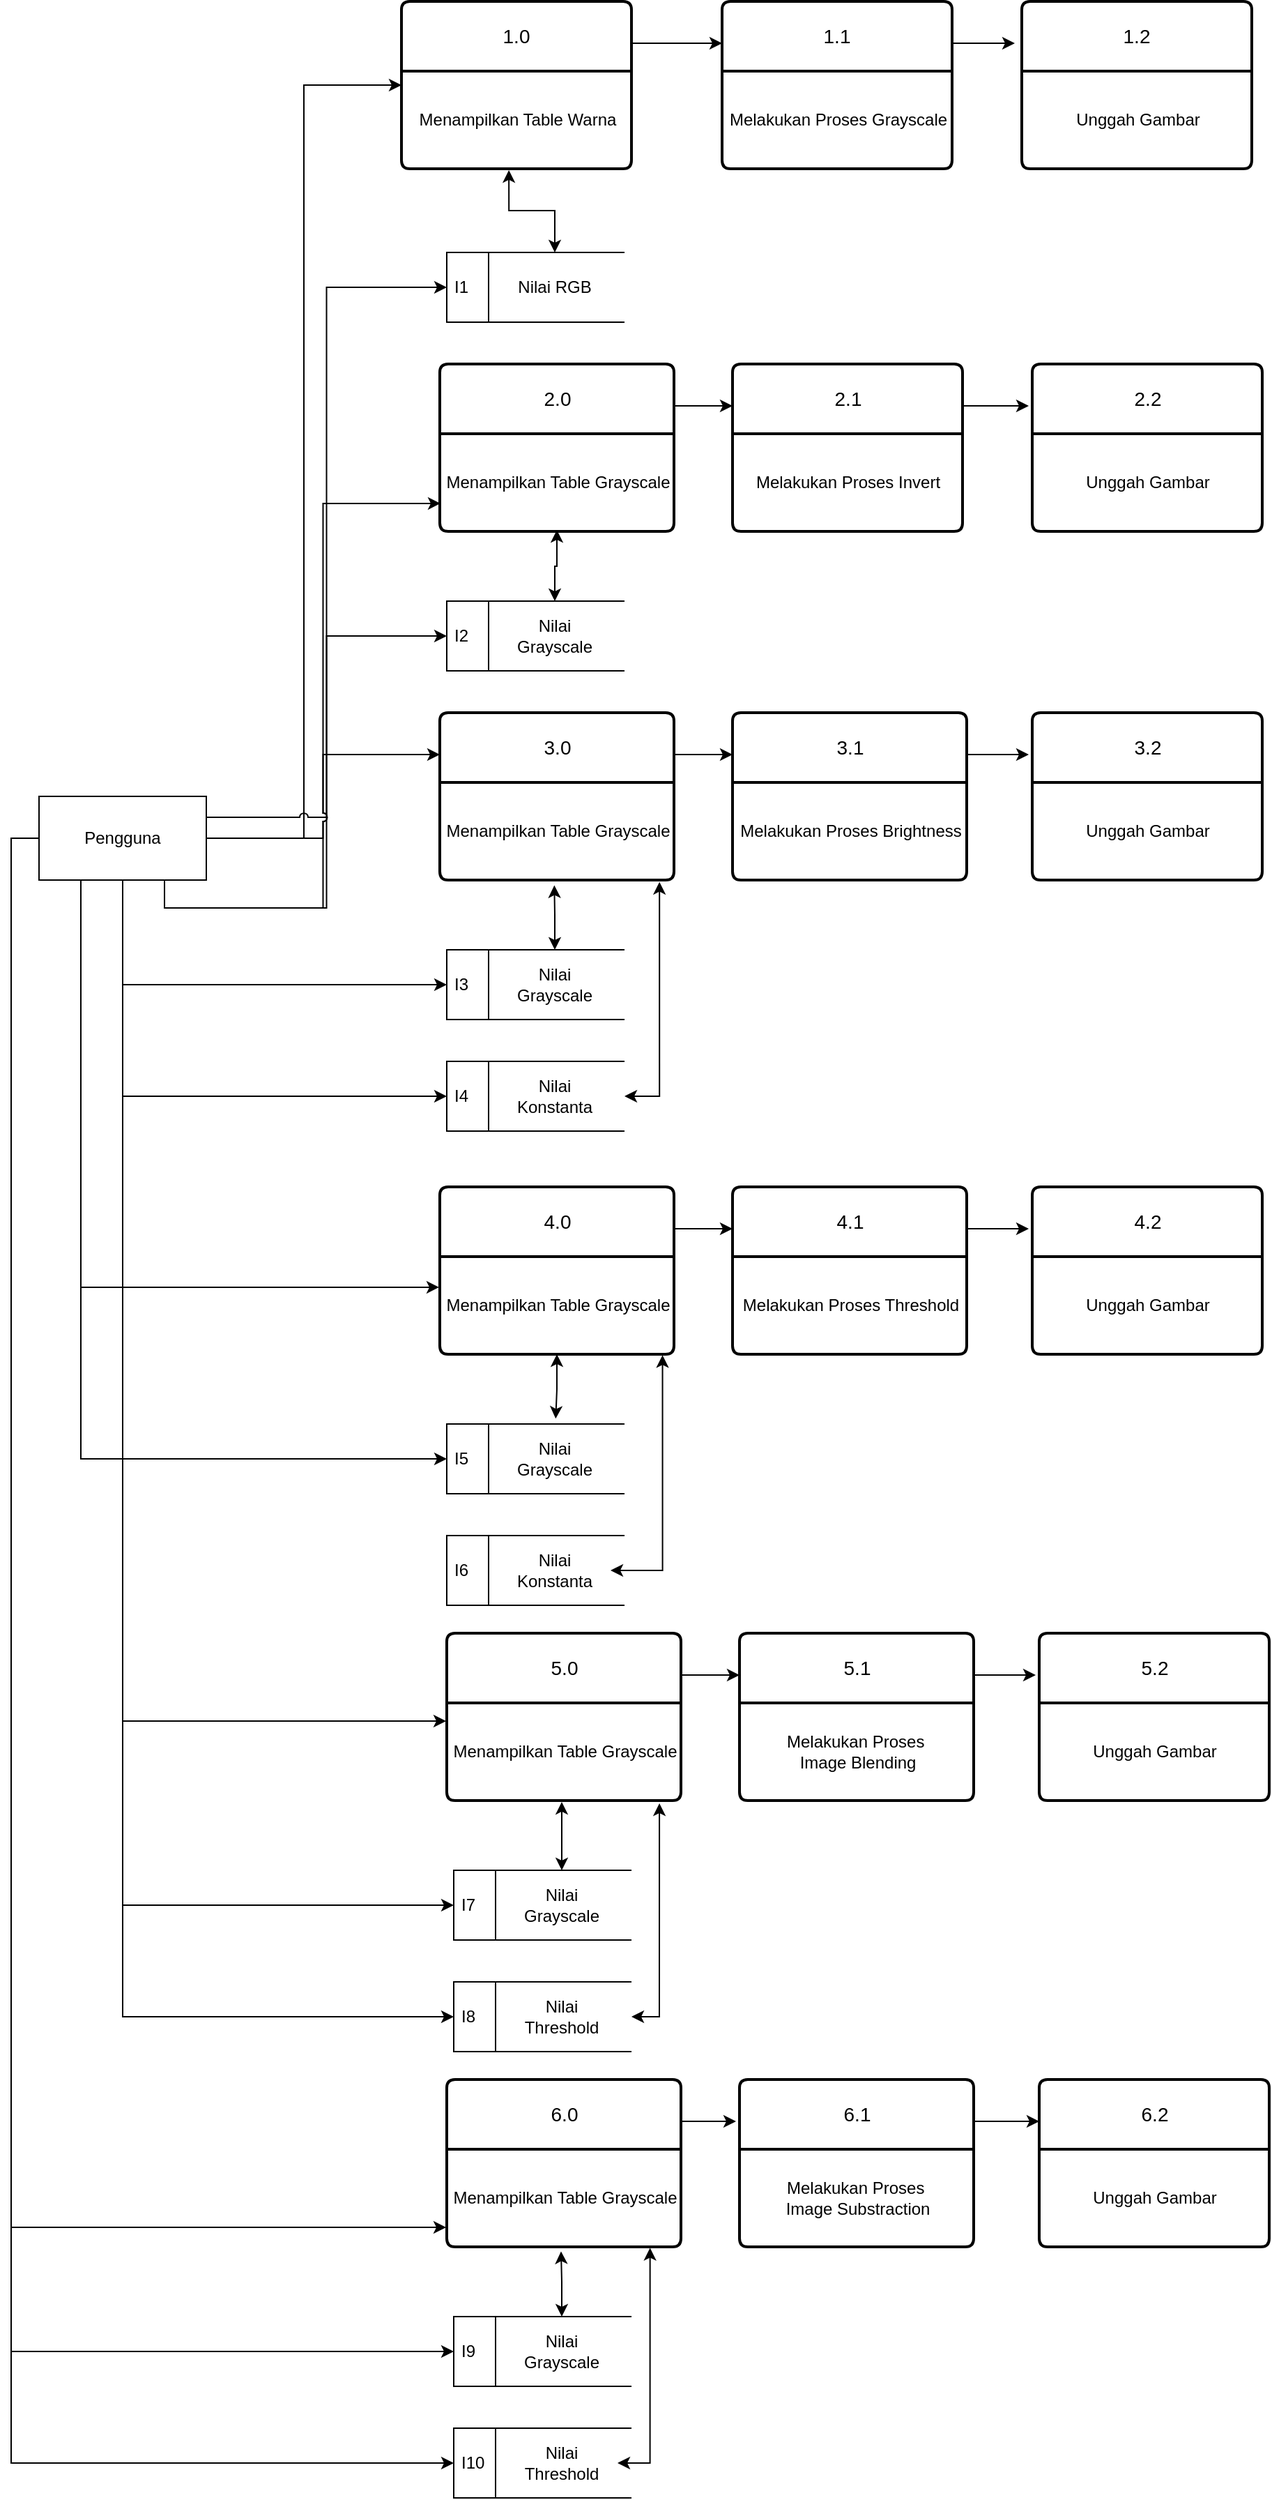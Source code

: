 <mxfile version="24.6.4" type="device">
  <diagram name="Page-1" id="4rUBV0RC9NsNbcWP0Cig">
    <mxGraphModel dx="3240" dy="1303" grid="1" gridSize="10" guides="1" tooltips="1" connect="1" arrows="1" fold="1" page="1" pageScale="1" pageWidth="850" pageHeight="1100" math="0" shadow="0">
      <root>
        <mxCell id="0" />
        <mxCell id="1" parent="0" />
        <mxCell id="bwvaxVh_Ehk-p6oxeLNN-11" style="edgeStyle=orthogonalEdgeStyle;rounded=0;orthogonalLoop=1;jettySize=auto;html=1;exitX=1;exitY=0.5;exitDx=0;exitDy=0;entryX=0;entryY=0.5;entryDx=0;entryDy=0;jumpStyle=arc;" edge="1" parent="1" source="bwvaxVh_Ehk-p6oxeLNN-1" target="bwvaxVh_Ehk-p6oxeLNN-7">
          <mxGeometry relative="1" as="geometry" />
        </mxCell>
        <mxCell id="bwvaxVh_Ehk-p6oxeLNN-17" style="edgeStyle=orthogonalEdgeStyle;rounded=0;orthogonalLoop=1;jettySize=auto;html=1;exitX=1;exitY=0.25;exitDx=0;exitDy=0;entryX=0;entryY=0.5;entryDx=0;entryDy=0;jumpStyle=arc;" edge="1" parent="1" source="bwvaxVh_Ehk-p6oxeLNN-1" target="bwvaxVh_Ehk-p6oxeLNN-2">
          <mxGeometry relative="1" as="geometry" />
        </mxCell>
        <mxCell id="bwvaxVh_Ehk-p6oxeLNN-35" style="edgeStyle=orthogonalEdgeStyle;rounded=0;orthogonalLoop=1;jettySize=auto;html=1;exitX=0.75;exitY=1;exitDx=0;exitDy=0;entryX=0;entryY=0.5;entryDx=0;entryDy=0;" edge="1" parent="1" source="bwvaxVh_Ehk-p6oxeLNN-1" target="bwvaxVh_Ehk-p6oxeLNN-29">
          <mxGeometry relative="1" as="geometry" />
        </mxCell>
        <mxCell id="bwvaxVh_Ehk-p6oxeLNN-50" style="edgeStyle=orthogonalEdgeStyle;rounded=0;orthogonalLoop=1;jettySize=auto;html=1;exitX=0.5;exitY=1;exitDx=0;exitDy=0;entryX=0;entryY=0.5;entryDx=0;entryDy=0;jumpStyle=arc;" edge="1" parent="1" source="bwvaxVh_Ehk-p6oxeLNN-1" target="bwvaxVh_Ehk-p6oxeLNN-46">
          <mxGeometry relative="1" as="geometry" />
        </mxCell>
        <mxCell id="bwvaxVh_Ehk-p6oxeLNN-52" style="edgeStyle=orthogonalEdgeStyle;rounded=0;orthogonalLoop=1;jettySize=auto;html=1;exitX=0.5;exitY=1;exitDx=0;exitDy=0;entryX=0;entryY=0.5;entryDx=0;entryDy=0;jumpStyle=arc;" edge="1" parent="1" source="bwvaxVh_Ehk-p6oxeLNN-1" target="bwvaxVh_Ehk-p6oxeLNN-51">
          <mxGeometry relative="1" as="geometry" />
        </mxCell>
        <mxCell id="bwvaxVh_Ehk-p6oxeLNN-54" style="edgeStyle=orthogonalEdgeStyle;rounded=0;orthogonalLoop=1;jettySize=auto;html=1;exitX=0.75;exitY=1;exitDx=0;exitDy=0;entryX=0;entryY=0.25;entryDx=0;entryDy=0;jumpStyle=arc;" edge="1" parent="1" source="bwvaxVh_Ehk-p6oxeLNN-1" target="bwvaxVh_Ehk-p6oxeLNN-39">
          <mxGeometry relative="1" as="geometry" />
        </mxCell>
        <mxCell id="bwvaxVh_Ehk-p6oxeLNN-68" style="edgeStyle=orthogonalEdgeStyle;rounded=0;orthogonalLoop=1;jettySize=auto;html=1;exitX=0.25;exitY=1;exitDx=0;exitDy=0;entryX=0;entryY=0.5;entryDx=0;entryDy=0;" edge="1" parent="1" source="bwvaxVh_Ehk-p6oxeLNN-1" target="bwvaxVh_Ehk-p6oxeLNN-63">
          <mxGeometry relative="1" as="geometry" />
        </mxCell>
        <mxCell id="bwvaxVh_Ehk-p6oxeLNN-89" style="edgeStyle=orthogonalEdgeStyle;rounded=0;orthogonalLoop=1;jettySize=auto;html=1;exitX=0.5;exitY=1;exitDx=0;exitDy=0;entryX=0;entryY=0.5;entryDx=0;entryDy=0;" edge="1" parent="1" source="bwvaxVh_Ehk-p6oxeLNN-1" target="bwvaxVh_Ehk-p6oxeLNN-82">
          <mxGeometry relative="1" as="geometry" />
        </mxCell>
        <mxCell id="bwvaxVh_Ehk-p6oxeLNN-90" style="edgeStyle=orthogonalEdgeStyle;rounded=0;orthogonalLoop=1;jettySize=auto;html=1;exitX=0.5;exitY=1;exitDx=0;exitDy=0;entryX=0;entryY=0.5;entryDx=0;entryDy=0;" edge="1" parent="1" source="bwvaxVh_Ehk-p6oxeLNN-1" target="bwvaxVh_Ehk-p6oxeLNN-84">
          <mxGeometry relative="1" as="geometry" />
        </mxCell>
        <mxCell id="bwvaxVh_Ehk-p6oxeLNN-114" style="edgeStyle=orthogonalEdgeStyle;rounded=0;orthogonalLoop=1;jettySize=auto;html=1;exitX=0;exitY=0.5;exitDx=0;exitDy=0;entryX=0;entryY=0.5;entryDx=0;entryDy=0;" edge="1" parent="1" source="bwvaxVh_Ehk-p6oxeLNN-1" target="bwvaxVh_Ehk-p6oxeLNN-106">
          <mxGeometry relative="1" as="geometry" />
        </mxCell>
        <mxCell id="bwvaxVh_Ehk-p6oxeLNN-115" style="edgeStyle=orthogonalEdgeStyle;rounded=0;orthogonalLoop=1;jettySize=auto;html=1;exitX=0;exitY=0.5;exitDx=0;exitDy=0;entryX=0;entryY=0.5;entryDx=0;entryDy=0;" edge="1" parent="1" source="bwvaxVh_Ehk-p6oxeLNN-1" target="bwvaxVh_Ehk-p6oxeLNN-108">
          <mxGeometry relative="1" as="geometry" />
        </mxCell>
        <mxCell id="bwvaxVh_Ehk-p6oxeLNN-1" value="Pengguna" style="rounded=0;whiteSpace=wrap;html=1;" vertex="1" parent="1">
          <mxGeometry x="-20" y="650" width="120" height="60" as="geometry" />
        </mxCell>
        <mxCell id="bwvaxVh_Ehk-p6oxeLNN-2" value="I1" style="html=1;dashed=0;whiteSpace=wrap;shape=mxgraph.dfd.dataStoreID;align=left;spacingLeft=3;points=[[0,0],[0.5,0],[1,0],[0,0.5],[1,0.5],[0,1],[0.5,1],[1,1]];" vertex="1" parent="1">
          <mxGeometry x="272.5" y="260" width="127.5" height="50" as="geometry" />
        </mxCell>
        <mxCell id="bwvaxVh_Ehk-p6oxeLNN-19" style="edgeStyle=orthogonalEdgeStyle;rounded=0;orthogonalLoop=1;jettySize=auto;html=1;exitX=1;exitY=0.25;exitDx=0;exitDy=0;entryX=0;entryY=0.25;entryDx=0;entryDy=0;" edge="1" parent="1" source="bwvaxVh_Ehk-p6oxeLNN-7" target="bwvaxVh_Ehk-p6oxeLNN-12">
          <mxGeometry relative="1" as="geometry" />
        </mxCell>
        <mxCell id="bwvaxVh_Ehk-p6oxeLNN-7" value="1.0" style="swimlane;childLayout=stackLayout;horizontal=1;startSize=50;horizontalStack=0;rounded=1;fontSize=14;fontStyle=0;strokeWidth=2;resizeParent=0;resizeLast=1;shadow=0;dashed=0;align=center;arcSize=4;whiteSpace=wrap;html=1;" vertex="1" parent="1">
          <mxGeometry x="240" y="80" width="165" height="120" as="geometry" />
        </mxCell>
        <mxCell id="bwvaxVh_Ehk-p6oxeLNN-9" value="Menampilkan Table Warna" style="text;html=1;align=center;verticalAlign=middle;resizable=0;points=[];autosize=1;strokeColor=none;fillColor=none;" vertex="1" parent="bwvaxVh_Ehk-p6oxeLNN-7">
          <mxGeometry y="50" width="165" height="70" as="geometry" />
        </mxCell>
        <mxCell id="bwvaxVh_Ehk-p6oxeLNN-20" style="edgeStyle=orthogonalEdgeStyle;rounded=0;orthogonalLoop=1;jettySize=auto;html=1;exitX=1;exitY=0.25;exitDx=0;exitDy=0;" edge="1" parent="1" source="bwvaxVh_Ehk-p6oxeLNN-12">
          <mxGeometry relative="1" as="geometry">
            <mxPoint x="680" y="110" as="targetPoint" />
          </mxGeometry>
        </mxCell>
        <mxCell id="bwvaxVh_Ehk-p6oxeLNN-12" value="1.1" style="swimlane;childLayout=stackLayout;horizontal=1;startSize=50;horizontalStack=0;rounded=1;fontSize=14;fontStyle=0;strokeWidth=2;resizeParent=0;resizeLast=1;shadow=0;dashed=0;align=center;arcSize=4;whiteSpace=wrap;html=1;" vertex="1" parent="1">
          <mxGeometry x="470" y="80" width="165" height="120" as="geometry" />
        </mxCell>
        <mxCell id="bwvaxVh_Ehk-p6oxeLNN-13" value="Melakukan Proses Grayscale" style="text;html=1;align=center;verticalAlign=middle;resizable=0;points=[];autosize=1;strokeColor=none;fillColor=none;" vertex="1" parent="bwvaxVh_Ehk-p6oxeLNN-12">
          <mxGeometry y="50" width="165" height="70" as="geometry" />
        </mxCell>
        <mxCell id="bwvaxVh_Ehk-p6oxeLNN-15" value="1.2" style="swimlane;childLayout=stackLayout;horizontal=1;startSize=50;horizontalStack=0;rounded=1;fontSize=14;fontStyle=0;strokeWidth=2;resizeParent=0;resizeLast=1;shadow=0;dashed=0;align=center;arcSize=4;whiteSpace=wrap;html=1;" vertex="1" parent="1">
          <mxGeometry x="685" y="80" width="165" height="120" as="geometry" />
        </mxCell>
        <mxCell id="bwvaxVh_Ehk-p6oxeLNN-16" value="Unggah Gambar" style="text;html=1;align=center;verticalAlign=middle;resizable=0;points=[];autosize=1;strokeColor=none;fillColor=none;" vertex="1" parent="bwvaxVh_Ehk-p6oxeLNN-15">
          <mxGeometry y="50" width="165" height="70" as="geometry" />
        </mxCell>
        <mxCell id="bwvaxVh_Ehk-p6oxeLNN-18" value="Nilai RGB" style="text;html=1;align=center;verticalAlign=middle;whiteSpace=wrap;rounded=0;" vertex="1" parent="1">
          <mxGeometry x="310" y="260" width="80" height="50" as="geometry" />
        </mxCell>
        <mxCell id="bwvaxVh_Ehk-p6oxeLNN-32" style="edgeStyle=orthogonalEdgeStyle;rounded=0;orthogonalLoop=1;jettySize=auto;html=1;exitX=1;exitY=0.25;exitDx=0;exitDy=0;entryX=0;entryY=0.25;entryDx=0;entryDy=0;" edge="1" parent="1" source="bwvaxVh_Ehk-p6oxeLNN-21" target="bwvaxVh_Ehk-p6oxeLNN-23">
          <mxGeometry relative="1" as="geometry">
            <mxPoint x="470" y="370" as="targetPoint" />
          </mxGeometry>
        </mxCell>
        <mxCell id="bwvaxVh_Ehk-p6oxeLNN-21" value="2.0" style="swimlane;childLayout=stackLayout;horizontal=1;startSize=50;horizontalStack=0;rounded=1;fontSize=14;fontStyle=0;strokeWidth=2;resizeParent=0;resizeLast=1;shadow=0;dashed=0;align=center;arcSize=4;whiteSpace=wrap;html=1;" vertex="1" parent="1">
          <mxGeometry x="267.5" y="340" width="168" height="120" as="geometry" />
        </mxCell>
        <mxCell id="bwvaxVh_Ehk-p6oxeLNN-22" value="Menampilkan Table Grayscale" style="text;html=1;align=center;verticalAlign=middle;resizable=0;points=[];autosize=1;strokeColor=none;fillColor=none;" vertex="1" parent="bwvaxVh_Ehk-p6oxeLNN-21">
          <mxGeometry y="50" width="168" height="70" as="geometry" />
        </mxCell>
        <mxCell id="bwvaxVh_Ehk-p6oxeLNN-33" style="edgeStyle=orthogonalEdgeStyle;rounded=0;orthogonalLoop=1;jettySize=auto;html=1;exitX=1;exitY=0.25;exitDx=0;exitDy=0;" edge="1" parent="1" source="bwvaxVh_Ehk-p6oxeLNN-23">
          <mxGeometry relative="1" as="geometry">
            <mxPoint x="690" y="370" as="targetPoint" />
          </mxGeometry>
        </mxCell>
        <mxCell id="bwvaxVh_Ehk-p6oxeLNN-23" value="2.1" style="swimlane;childLayout=stackLayout;horizontal=1;startSize=50;horizontalStack=0;rounded=1;fontSize=14;fontStyle=0;strokeWidth=2;resizeParent=0;resizeLast=1;shadow=0;dashed=0;align=center;arcSize=4;whiteSpace=wrap;html=1;" vertex="1" parent="1">
          <mxGeometry x="477.5" y="340" width="165" height="120" as="geometry" />
        </mxCell>
        <mxCell id="bwvaxVh_Ehk-p6oxeLNN-24" value="Melakukan Proses Invert" style="text;html=1;align=center;verticalAlign=middle;resizable=0;points=[];autosize=1;strokeColor=none;fillColor=none;" vertex="1" parent="bwvaxVh_Ehk-p6oxeLNN-23">
          <mxGeometry y="50" width="165" height="70" as="geometry" />
        </mxCell>
        <mxCell id="bwvaxVh_Ehk-p6oxeLNN-25" value="2.2" style="swimlane;childLayout=stackLayout;horizontal=1;startSize=50;horizontalStack=0;rounded=1;fontSize=14;fontStyle=0;strokeWidth=2;resizeParent=0;resizeLast=1;shadow=0;dashed=0;align=center;arcSize=4;whiteSpace=wrap;html=1;" vertex="1" parent="1">
          <mxGeometry x="692.5" y="340" width="165" height="120" as="geometry" />
        </mxCell>
        <mxCell id="bwvaxVh_Ehk-p6oxeLNN-26" value="Unggah Gambar" style="text;html=1;align=center;verticalAlign=middle;resizable=0;points=[];autosize=1;strokeColor=none;fillColor=none;" vertex="1" parent="bwvaxVh_Ehk-p6oxeLNN-25">
          <mxGeometry y="50" width="165" height="70" as="geometry" />
        </mxCell>
        <mxCell id="bwvaxVh_Ehk-p6oxeLNN-29" value="I2" style="html=1;dashed=0;whiteSpace=wrap;shape=mxgraph.dfd.dataStoreID;align=left;spacingLeft=3;points=[[0,0],[0.5,0],[1,0],[0,0.5],[1,0.5],[0,1],[0.5,1],[1,1]];" vertex="1" parent="1">
          <mxGeometry x="272.5" y="510" width="127.5" height="50" as="geometry" />
        </mxCell>
        <mxCell id="bwvaxVh_Ehk-p6oxeLNN-30" value="Nilai Grayscale" style="text;html=1;align=center;verticalAlign=middle;whiteSpace=wrap;rounded=0;" vertex="1" parent="1">
          <mxGeometry x="310" y="510" width="80" height="50" as="geometry" />
        </mxCell>
        <mxCell id="bwvaxVh_Ehk-p6oxeLNN-31" style="edgeStyle=orthogonalEdgeStyle;rounded=0;orthogonalLoop=1;jettySize=auto;html=1;exitX=1;exitY=0.5;exitDx=0;exitDy=0;entryX=0.003;entryY=0.714;entryDx=0;entryDy=0;entryPerimeter=0;jumpStyle=arc;" edge="1" parent="1" source="bwvaxVh_Ehk-p6oxeLNN-1" target="bwvaxVh_Ehk-p6oxeLNN-22">
          <mxGeometry relative="1" as="geometry" />
        </mxCell>
        <mxCell id="bwvaxVh_Ehk-p6oxeLNN-34" style="edgeStyle=orthogonalEdgeStyle;rounded=0;orthogonalLoop=1;jettySize=auto;html=1;exitX=0.5;exitY=0;exitDx=0;exitDy=0;entryX=0.467;entryY=1.014;entryDx=0;entryDy=0;entryPerimeter=0;startArrow=classic;startFill=1;" edge="1" parent="1" source="bwvaxVh_Ehk-p6oxeLNN-18" target="bwvaxVh_Ehk-p6oxeLNN-9">
          <mxGeometry relative="1" as="geometry" />
        </mxCell>
        <mxCell id="bwvaxVh_Ehk-p6oxeLNN-36" style="edgeStyle=orthogonalEdgeStyle;rounded=0;orthogonalLoop=1;jettySize=auto;html=1;exitX=0.5;exitY=0;exitDx=0;exitDy=0;entryX=0.5;entryY=0.986;entryDx=0;entryDy=0;entryPerimeter=0;startArrow=classic;startFill=1;" edge="1" parent="1" source="bwvaxVh_Ehk-p6oxeLNN-30" target="bwvaxVh_Ehk-p6oxeLNN-22">
          <mxGeometry relative="1" as="geometry" />
        </mxCell>
        <mxCell id="bwvaxVh_Ehk-p6oxeLNN-38" style="edgeStyle=orthogonalEdgeStyle;rounded=0;orthogonalLoop=1;jettySize=auto;html=1;exitX=1;exitY=0.25;exitDx=0;exitDy=0;entryX=0;entryY=0.25;entryDx=0;entryDy=0;" edge="1" parent="1" source="bwvaxVh_Ehk-p6oxeLNN-39" target="bwvaxVh_Ehk-p6oxeLNN-42">
          <mxGeometry relative="1" as="geometry">
            <mxPoint x="470" y="620" as="targetPoint" />
          </mxGeometry>
        </mxCell>
        <mxCell id="bwvaxVh_Ehk-p6oxeLNN-39" value="3.0" style="swimlane;childLayout=stackLayout;horizontal=1;startSize=50;horizontalStack=0;rounded=1;fontSize=14;fontStyle=0;strokeWidth=2;resizeParent=0;resizeLast=1;shadow=0;dashed=0;align=center;arcSize=4;whiteSpace=wrap;html=1;" vertex="1" parent="1">
          <mxGeometry x="267.5" y="590" width="168" height="120" as="geometry" />
        </mxCell>
        <mxCell id="bwvaxVh_Ehk-p6oxeLNN-40" value="Menampilkan Table Grayscale" style="text;html=1;align=center;verticalAlign=middle;resizable=0;points=[];autosize=1;strokeColor=none;fillColor=none;" vertex="1" parent="bwvaxVh_Ehk-p6oxeLNN-39">
          <mxGeometry y="50" width="168" height="70" as="geometry" />
        </mxCell>
        <mxCell id="bwvaxVh_Ehk-p6oxeLNN-41" style="edgeStyle=orthogonalEdgeStyle;rounded=0;orthogonalLoop=1;jettySize=auto;html=1;exitX=1;exitY=0.25;exitDx=0;exitDy=0;" edge="1" parent="1" source="bwvaxVh_Ehk-p6oxeLNN-42">
          <mxGeometry relative="1" as="geometry">
            <mxPoint x="690" y="620" as="targetPoint" />
          </mxGeometry>
        </mxCell>
        <mxCell id="bwvaxVh_Ehk-p6oxeLNN-42" value="3.1" style="swimlane;childLayout=stackLayout;horizontal=1;startSize=50;horizontalStack=0;rounded=1;fontSize=14;fontStyle=0;strokeWidth=2;resizeParent=0;resizeLast=1;shadow=0;dashed=0;align=center;arcSize=4;whiteSpace=wrap;html=1;" vertex="1" parent="1">
          <mxGeometry x="477.5" y="590" width="168" height="120" as="geometry" />
        </mxCell>
        <mxCell id="bwvaxVh_Ehk-p6oxeLNN-43" value="Melakukan Proses Brightness" style="text;html=1;align=center;verticalAlign=middle;resizable=0;points=[];autosize=1;strokeColor=none;fillColor=none;" vertex="1" parent="bwvaxVh_Ehk-p6oxeLNN-42">
          <mxGeometry y="50" width="168" height="70" as="geometry" />
        </mxCell>
        <mxCell id="bwvaxVh_Ehk-p6oxeLNN-44" value="3.2" style="swimlane;childLayout=stackLayout;horizontal=1;startSize=50;horizontalStack=0;rounded=1;fontSize=14;fontStyle=0;strokeWidth=2;resizeParent=0;resizeLast=1;shadow=0;dashed=0;align=center;arcSize=4;whiteSpace=wrap;html=1;" vertex="1" parent="1">
          <mxGeometry x="692.5" y="590" width="165" height="120" as="geometry" />
        </mxCell>
        <mxCell id="bwvaxVh_Ehk-p6oxeLNN-45" value="Unggah Gambar" style="text;html=1;align=center;verticalAlign=middle;resizable=0;points=[];autosize=1;strokeColor=none;fillColor=none;" vertex="1" parent="bwvaxVh_Ehk-p6oxeLNN-44">
          <mxGeometry y="50" width="165" height="70" as="geometry" />
        </mxCell>
        <mxCell id="bwvaxVh_Ehk-p6oxeLNN-46" value="I3" style="html=1;dashed=0;whiteSpace=wrap;shape=mxgraph.dfd.dataStoreID;align=left;spacingLeft=3;points=[[0,0],[0.5,0],[1,0],[0,0.5],[1,0.5],[0,1],[0.5,1],[1,1]];" vertex="1" parent="1">
          <mxGeometry x="272.5" y="760" width="127.5" height="50" as="geometry" />
        </mxCell>
        <mxCell id="bwvaxVh_Ehk-p6oxeLNN-47" value="Nilai Grayscale" style="text;html=1;align=center;verticalAlign=middle;whiteSpace=wrap;rounded=0;" vertex="1" parent="1">
          <mxGeometry x="310" y="760" width="80" height="50" as="geometry" />
        </mxCell>
        <mxCell id="bwvaxVh_Ehk-p6oxeLNN-51" value="I4" style="html=1;dashed=0;whiteSpace=wrap;shape=mxgraph.dfd.dataStoreID;align=left;spacingLeft=3;points=[[0,0],[0.5,0],[1,0],[0,0.5],[1,0.5],[0,1],[0.5,1],[1,1]];" vertex="1" parent="1">
          <mxGeometry x="272.5" y="840" width="127.5" height="50" as="geometry" />
        </mxCell>
        <mxCell id="bwvaxVh_Ehk-p6oxeLNN-53" value="Nilai Konstanta" style="text;html=1;align=center;verticalAlign=middle;whiteSpace=wrap;rounded=0;" vertex="1" parent="1">
          <mxGeometry x="310" y="840" width="80" height="50" as="geometry" />
        </mxCell>
        <mxCell id="bwvaxVh_Ehk-p6oxeLNN-55" style="edgeStyle=orthogonalEdgeStyle;rounded=0;orthogonalLoop=1;jettySize=auto;html=1;exitX=1;exitY=0.25;exitDx=0;exitDy=0;entryX=0;entryY=0.25;entryDx=0;entryDy=0;" edge="1" parent="1" source="bwvaxVh_Ehk-p6oxeLNN-56" target="bwvaxVh_Ehk-p6oxeLNN-59">
          <mxGeometry relative="1" as="geometry">
            <mxPoint x="470" y="960" as="targetPoint" />
          </mxGeometry>
        </mxCell>
        <mxCell id="bwvaxVh_Ehk-p6oxeLNN-56" value="4.0" style="swimlane;childLayout=stackLayout;horizontal=1;startSize=50;horizontalStack=0;rounded=1;fontSize=14;fontStyle=0;strokeWidth=2;resizeParent=0;resizeLast=1;shadow=0;dashed=0;align=center;arcSize=4;whiteSpace=wrap;html=1;" vertex="1" parent="1">
          <mxGeometry x="267.5" y="930" width="168" height="120" as="geometry" />
        </mxCell>
        <mxCell id="bwvaxVh_Ehk-p6oxeLNN-57" value="Menampilkan Table Grayscale" style="text;html=1;align=center;verticalAlign=middle;resizable=0;points=[];autosize=1;strokeColor=none;fillColor=none;" vertex="1" parent="bwvaxVh_Ehk-p6oxeLNN-56">
          <mxGeometry y="50" width="168" height="70" as="geometry" />
        </mxCell>
        <mxCell id="bwvaxVh_Ehk-p6oxeLNN-58" style="edgeStyle=orthogonalEdgeStyle;rounded=0;orthogonalLoop=1;jettySize=auto;html=1;exitX=1;exitY=0.25;exitDx=0;exitDy=0;" edge="1" parent="1" source="bwvaxVh_Ehk-p6oxeLNN-59">
          <mxGeometry relative="1" as="geometry">
            <mxPoint x="690" y="960" as="targetPoint" />
          </mxGeometry>
        </mxCell>
        <mxCell id="bwvaxVh_Ehk-p6oxeLNN-59" value="4.1" style="swimlane;childLayout=stackLayout;horizontal=1;startSize=50;horizontalStack=0;rounded=1;fontSize=14;fontStyle=0;strokeWidth=2;resizeParent=0;resizeLast=1;shadow=0;dashed=0;align=center;arcSize=4;whiteSpace=wrap;html=1;" vertex="1" parent="1">
          <mxGeometry x="477.5" y="930" width="168" height="120" as="geometry" />
        </mxCell>
        <mxCell id="bwvaxVh_Ehk-p6oxeLNN-60" value="Melakukan Proses Threshold" style="text;html=1;align=center;verticalAlign=middle;resizable=0;points=[];autosize=1;strokeColor=none;fillColor=none;" vertex="1" parent="bwvaxVh_Ehk-p6oxeLNN-59">
          <mxGeometry y="50" width="168" height="70" as="geometry" />
        </mxCell>
        <mxCell id="bwvaxVh_Ehk-p6oxeLNN-61" value="4.2" style="swimlane;childLayout=stackLayout;horizontal=1;startSize=50;horizontalStack=0;rounded=1;fontSize=14;fontStyle=0;strokeWidth=2;resizeParent=0;resizeLast=1;shadow=0;dashed=0;align=center;arcSize=4;whiteSpace=wrap;html=1;" vertex="1" parent="1">
          <mxGeometry x="692.5" y="930" width="165" height="120" as="geometry" />
        </mxCell>
        <mxCell id="bwvaxVh_Ehk-p6oxeLNN-62" value="Unggah Gambar" style="text;html=1;align=center;verticalAlign=middle;resizable=0;points=[];autosize=1;strokeColor=none;fillColor=none;" vertex="1" parent="bwvaxVh_Ehk-p6oxeLNN-61">
          <mxGeometry y="50" width="165" height="70" as="geometry" />
        </mxCell>
        <mxCell id="bwvaxVh_Ehk-p6oxeLNN-63" value="I5" style="html=1;dashed=0;whiteSpace=wrap;shape=mxgraph.dfd.dataStoreID;align=left;spacingLeft=3;points=[[0,0],[0.5,0],[1,0],[0,0.5],[1,0.5],[0,1],[0.5,1],[1,1]];" vertex="1" parent="1">
          <mxGeometry x="272.5" y="1100" width="127.5" height="50" as="geometry" />
        </mxCell>
        <mxCell id="bwvaxVh_Ehk-p6oxeLNN-64" value="Nilai Grayscale" style="text;html=1;align=center;verticalAlign=middle;whiteSpace=wrap;rounded=0;" vertex="1" parent="1">
          <mxGeometry x="310" y="1100" width="80" height="50" as="geometry" />
        </mxCell>
        <mxCell id="bwvaxVh_Ehk-p6oxeLNN-65" value="I6" style="html=1;dashed=0;whiteSpace=wrap;shape=mxgraph.dfd.dataStoreID;align=left;spacingLeft=3;points=[[0,0],[0.5,0],[1,0],[0,0.5],[1,0.5],[0,1],[0.5,1],[1,1]];" vertex="1" parent="1">
          <mxGeometry x="272.5" y="1180" width="127.5" height="50" as="geometry" />
        </mxCell>
        <mxCell id="bwvaxVh_Ehk-p6oxeLNN-66" value="Nilai Konstanta" style="text;html=1;align=center;verticalAlign=middle;whiteSpace=wrap;rounded=0;" vertex="1" parent="1">
          <mxGeometry x="310" y="1180" width="80" height="50" as="geometry" />
        </mxCell>
        <mxCell id="bwvaxVh_Ehk-p6oxeLNN-67" style="edgeStyle=orthogonalEdgeStyle;rounded=0;orthogonalLoop=1;jettySize=auto;html=1;exitX=0.25;exitY=1;exitDx=0;exitDy=0;entryX=-0.003;entryY=0.314;entryDx=0;entryDy=0;entryPerimeter=0;" edge="1" parent="1" source="bwvaxVh_Ehk-p6oxeLNN-1" target="bwvaxVh_Ehk-p6oxeLNN-57">
          <mxGeometry relative="1" as="geometry" />
        </mxCell>
        <mxCell id="bwvaxVh_Ehk-p6oxeLNN-69" style="edgeStyle=orthogonalEdgeStyle;rounded=0;orthogonalLoop=1;jettySize=auto;html=1;exitX=0.5;exitY=0;exitDx=0;exitDy=0;entryX=0.489;entryY=1.054;entryDx=0;entryDy=0;entryPerimeter=0;startArrow=classic;startFill=1;" edge="1" parent="1" source="bwvaxVh_Ehk-p6oxeLNN-47" target="bwvaxVh_Ehk-p6oxeLNN-40">
          <mxGeometry relative="1" as="geometry" />
        </mxCell>
        <mxCell id="bwvaxVh_Ehk-p6oxeLNN-71" style="edgeStyle=orthogonalEdgeStyle;rounded=0;orthogonalLoop=1;jettySize=auto;html=1;exitX=0.5;exitY=1;exitDx=0;exitDy=0;entryX=0.508;entryY=-0.077;entryDx=0;entryDy=0;entryPerimeter=0;startArrow=classic;startFill=1;" edge="1" parent="1" source="bwvaxVh_Ehk-p6oxeLNN-56" target="bwvaxVh_Ehk-p6oxeLNN-64">
          <mxGeometry relative="1" as="geometry" />
        </mxCell>
        <mxCell id="bwvaxVh_Ehk-p6oxeLNN-72" style="edgeStyle=orthogonalEdgeStyle;rounded=0;orthogonalLoop=1;jettySize=auto;html=1;exitX=1;exitY=0.5;exitDx=0;exitDy=0;entryX=0.938;entryY=1.019;entryDx=0;entryDy=0;entryPerimeter=0;startArrow=classic;startFill=1;" edge="1" parent="1" source="bwvaxVh_Ehk-p6oxeLNN-51" target="bwvaxVh_Ehk-p6oxeLNN-40">
          <mxGeometry relative="1" as="geometry" />
        </mxCell>
        <mxCell id="bwvaxVh_Ehk-p6oxeLNN-73" style="edgeStyle=orthogonalEdgeStyle;rounded=0;orthogonalLoop=1;jettySize=auto;html=1;exitX=1;exitY=0.5;exitDx=0;exitDy=0;entryX=0.951;entryY=1.009;entryDx=0;entryDy=0;entryPerimeter=0;startArrow=classic;startFill=1;" edge="1" parent="1" source="bwvaxVh_Ehk-p6oxeLNN-66" target="bwvaxVh_Ehk-p6oxeLNN-57">
          <mxGeometry relative="1" as="geometry" />
        </mxCell>
        <mxCell id="bwvaxVh_Ehk-p6oxeLNN-74" style="edgeStyle=orthogonalEdgeStyle;rounded=0;orthogonalLoop=1;jettySize=auto;html=1;exitX=1;exitY=0.25;exitDx=0;exitDy=0;entryX=0;entryY=0.25;entryDx=0;entryDy=0;" edge="1" parent="1" source="bwvaxVh_Ehk-p6oxeLNN-75" target="bwvaxVh_Ehk-p6oxeLNN-78">
          <mxGeometry relative="1" as="geometry">
            <mxPoint x="475" y="1280" as="targetPoint" />
          </mxGeometry>
        </mxCell>
        <mxCell id="bwvaxVh_Ehk-p6oxeLNN-75" value="5.0" style="swimlane;childLayout=stackLayout;horizontal=1;startSize=50;horizontalStack=0;rounded=1;fontSize=14;fontStyle=0;strokeWidth=2;resizeParent=0;resizeLast=1;shadow=0;dashed=0;align=center;arcSize=4;whiteSpace=wrap;html=1;" vertex="1" parent="1">
          <mxGeometry x="272.5" y="1250" width="168" height="120" as="geometry" />
        </mxCell>
        <mxCell id="bwvaxVh_Ehk-p6oxeLNN-76" value="Menampilkan Table Grayscale" style="text;html=1;align=center;verticalAlign=middle;resizable=0;points=[];autosize=1;strokeColor=none;fillColor=none;" vertex="1" parent="bwvaxVh_Ehk-p6oxeLNN-75">
          <mxGeometry y="50" width="168" height="70" as="geometry" />
        </mxCell>
        <mxCell id="bwvaxVh_Ehk-p6oxeLNN-77" style="edgeStyle=orthogonalEdgeStyle;rounded=0;orthogonalLoop=1;jettySize=auto;html=1;exitX=1;exitY=0.25;exitDx=0;exitDy=0;" edge="1" parent="1" source="bwvaxVh_Ehk-p6oxeLNN-78">
          <mxGeometry relative="1" as="geometry">
            <mxPoint x="695" y="1280" as="targetPoint" />
          </mxGeometry>
        </mxCell>
        <mxCell id="bwvaxVh_Ehk-p6oxeLNN-78" value="5.1" style="swimlane;childLayout=stackLayout;horizontal=1;startSize=50;horizontalStack=0;rounded=1;fontSize=14;fontStyle=0;strokeWidth=2;resizeParent=0;resizeLast=1;shadow=0;dashed=0;align=center;arcSize=4;whiteSpace=wrap;html=1;" vertex="1" parent="1">
          <mxGeometry x="482.5" y="1250" width="168" height="120" as="geometry" />
        </mxCell>
        <mxCell id="bwvaxVh_Ehk-p6oxeLNN-79" value="Melakukan Proses&amp;nbsp;&lt;div&gt;Image Blending&lt;/div&gt;" style="text;html=1;align=center;verticalAlign=middle;resizable=0;points=[];autosize=1;strokeColor=none;fillColor=none;" vertex="1" parent="bwvaxVh_Ehk-p6oxeLNN-78">
          <mxGeometry y="50" width="168" height="70" as="geometry" />
        </mxCell>
        <mxCell id="bwvaxVh_Ehk-p6oxeLNN-80" value="5.2" style="swimlane;childLayout=stackLayout;horizontal=1;startSize=50;horizontalStack=0;rounded=1;fontSize=14;fontStyle=0;strokeWidth=2;resizeParent=0;resizeLast=1;shadow=0;dashed=0;align=center;arcSize=4;whiteSpace=wrap;html=1;" vertex="1" parent="1">
          <mxGeometry x="697.5" y="1250" width="165" height="120" as="geometry" />
        </mxCell>
        <mxCell id="bwvaxVh_Ehk-p6oxeLNN-81" value="Unggah Gambar" style="text;html=1;align=center;verticalAlign=middle;resizable=0;points=[];autosize=1;strokeColor=none;fillColor=none;" vertex="1" parent="bwvaxVh_Ehk-p6oxeLNN-80">
          <mxGeometry y="50" width="165" height="70" as="geometry" />
        </mxCell>
        <mxCell id="bwvaxVh_Ehk-p6oxeLNN-82" value="I7" style="html=1;dashed=0;whiteSpace=wrap;shape=mxgraph.dfd.dataStoreID;align=left;spacingLeft=3;points=[[0,0],[0.5,0],[1,0],[0,0.5],[1,0.5],[0,1],[0.5,1],[1,1]];" vertex="1" parent="1">
          <mxGeometry x="277.5" y="1420" width="127.5" height="50" as="geometry" />
        </mxCell>
        <mxCell id="bwvaxVh_Ehk-p6oxeLNN-83" value="Nilai Grayscale" style="text;html=1;align=center;verticalAlign=middle;whiteSpace=wrap;rounded=0;" vertex="1" parent="1">
          <mxGeometry x="315" y="1420" width="80" height="50" as="geometry" />
        </mxCell>
        <mxCell id="bwvaxVh_Ehk-p6oxeLNN-84" value="I8" style="html=1;dashed=0;whiteSpace=wrap;shape=mxgraph.dfd.dataStoreID;align=left;spacingLeft=3;points=[[0,0],[0.5,0],[1,0],[0,0.5],[1,0.5],[0,1],[0.5,1],[1,1]];" vertex="1" parent="1">
          <mxGeometry x="277.5" y="1500" width="127.5" height="50" as="geometry" />
        </mxCell>
        <mxCell id="bwvaxVh_Ehk-p6oxeLNN-85" value="Nilai Threshold" style="text;html=1;align=center;verticalAlign=middle;whiteSpace=wrap;rounded=0;" vertex="1" parent="1">
          <mxGeometry x="315" y="1500" width="80" height="50" as="geometry" />
        </mxCell>
        <mxCell id="bwvaxVh_Ehk-p6oxeLNN-86" style="edgeStyle=orthogonalEdgeStyle;rounded=0;orthogonalLoop=1;jettySize=auto;html=1;exitX=0.5;exitY=1;exitDx=0;exitDy=0;entryX=-0.003;entryY=0.186;entryDx=0;entryDy=0;entryPerimeter=0;" edge="1" parent="1" source="bwvaxVh_Ehk-p6oxeLNN-1" target="bwvaxVh_Ehk-p6oxeLNN-76">
          <mxGeometry relative="1" as="geometry" />
        </mxCell>
        <mxCell id="bwvaxVh_Ehk-p6oxeLNN-87" style="edgeStyle=orthogonalEdgeStyle;rounded=0;orthogonalLoop=1;jettySize=auto;html=1;exitX=0.5;exitY=0;exitDx=0;exitDy=0;entryX=0.491;entryY=1.014;entryDx=0;entryDy=0;entryPerimeter=0;startArrow=classic;startFill=1;" edge="1" parent="1" source="bwvaxVh_Ehk-p6oxeLNN-83" target="bwvaxVh_Ehk-p6oxeLNN-76">
          <mxGeometry relative="1" as="geometry" />
        </mxCell>
        <mxCell id="bwvaxVh_Ehk-p6oxeLNN-88" style="edgeStyle=orthogonalEdgeStyle;rounded=0;orthogonalLoop=1;jettySize=auto;html=1;exitX=1;exitY=0.5;exitDx=0;exitDy=0;entryX=0.908;entryY=1.029;entryDx=0;entryDy=0;entryPerimeter=0;startArrow=classic;startFill=1;" edge="1" parent="1" source="bwvaxVh_Ehk-p6oxeLNN-84" target="bwvaxVh_Ehk-p6oxeLNN-76">
          <mxGeometry relative="1" as="geometry" />
        </mxCell>
        <mxCell id="bwvaxVh_Ehk-p6oxeLNN-110" style="edgeStyle=orthogonalEdgeStyle;rounded=0;orthogonalLoop=1;jettySize=auto;html=1;exitX=1;exitY=0.25;exitDx=0;exitDy=0;" edge="1" parent="1" source="bwvaxVh_Ehk-p6oxeLNN-100">
          <mxGeometry relative="1" as="geometry">
            <mxPoint x="480" y="1600.333" as="targetPoint" />
          </mxGeometry>
        </mxCell>
        <mxCell id="bwvaxVh_Ehk-p6oxeLNN-100" value="6.0" style="swimlane;childLayout=stackLayout;horizontal=1;startSize=50;horizontalStack=0;rounded=1;fontSize=14;fontStyle=0;strokeWidth=2;resizeParent=0;resizeLast=1;shadow=0;dashed=0;align=center;arcSize=4;whiteSpace=wrap;html=1;" vertex="1" parent="1">
          <mxGeometry x="272.5" y="1570" width="168" height="120" as="geometry" />
        </mxCell>
        <mxCell id="bwvaxVh_Ehk-p6oxeLNN-101" value="Menampilkan Table Grayscale" style="text;html=1;align=center;verticalAlign=middle;resizable=0;points=[];autosize=1;strokeColor=none;fillColor=none;" vertex="1" parent="bwvaxVh_Ehk-p6oxeLNN-100">
          <mxGeometry y="50" width="168" height="70" as="geometry" />
        </mxCell>
        <mxCell id="bwvaxVh_Ehk-p6oxeLNN-111" style="edgeStyle=orthogonalEdgeStyle;rounded=0;orthogonalLoop=1;jettySize=auto;html=1;exitX=1;exitY=0.25;exitDx=0;exitDy=0;entryX=0;entryY=0.25;entryDx=0;entryDy=0;" edge="1" parent="1" source="bwvaxVh_Ehk-p6oxeLNN-102" target="bwvaxVh_Ehk-p6oxeLNN-104">
          <mxGeometry relative="1" as="geometry" />
        </mxCell>
        <mxCell id="bwvaxVh_Ehk-p6oxeLNN-102" value="6.1" style="swimlane;childLayout=stackLayout;horizontal=1;startSize=50;horizontalStack=0;rounded=1;fontSize=14;fontStyle=0;strokeWidth=2;resizeParent=0;resizeLast=1;shadow=0;dashed=0;align=center;arcSize=4;whiteSpace=wrap;html=1;" vertex="1" parent="1">
          <mxGeometry x="482.5" y="1570" width="168" height="120" as="geometry" />
        </mxCell>
        <mxCell id="bwvaxVh_Ehk-p6oxeLNN-103" value="Melakukan Proses&amp;nbsp;&lt;div&gt;Image Substraction&lt;/div&gt;" style="text;html=1;align=center;verticalAlign=middle;resizable=0;points=[];autosize=1;strokeColor=none;fillColor=none;" vertex="1" parent="bwvaxVh_Ehk-p6oxeLNN-102">
          <mxGeometry y="50" width="168" height="70" as="geometry" />
        </mxCell>
        <mxCell id="bwvaxVh_Ehk-p6oxeLNN-104" value="6.2" style="swimlane;childLayout=stackLayout;horizontal=1;startSize=50;horizontalStack=0;rounded=1;fontSize=14;fontStyle=0;strokeWidth=2;resizeParent=0;resizeLast=1;shadow=0;dashed=0;align=center;arcSize=4;whiteSpace=wrap;html=1;" vertex="1" parent="1">
          <mxGeometry x="697.5" y="1570" width="165" height="120" as="geometry" />
        </mxCell>
        <mxCell id="bwvaxVh_Ehk-p6oxeLNN-105" value="Unggah Gambar" style="text;html=1;align=center;verticalAlign=middle;resizable=0;points=[];autosize=1;strokeColor=none;fillColor=none;" vertex="1" parent="bwvaxVh_Ehk-p6oxeLNN-104">
          <mxGeometry y="50" width="165" height="70" as="geometry" />
        </mxCell>
        <mxCell id="bwvaxVh_Ehk-p6oxeLNN-106" value="I9" style="html=1;dashed=0;whiteSpace=wrap;shape=mxgraph.dfd.dataStoreID;align=left;spacingLeft=3;points=[[0,0],[0.5,0],[1,0],[0,0.5],[1,0.5],[0,1],[0.5,1],[1,1]];" vertex="1" parent="1">
          <mxGeometry x="277.5" y="1740" width="127.5" height="50" as="geometry" />
        </mxCell>
        <mxCell id="bwvaxVh_Ehk-p6oxeLNN-107" value="Nilai Grayscale" style="text;html=1;align=center;verticalAlign=middle;whiteSpace=wrap;rounded=0;" vertex="1" parent="1">
          <mxGeometry x="315" y="1740" width="80" height="50" as="geometry" />
        </mxCell>
        <mxCell id="bwvaxVh_Ehk-p6oxeLNN-108" value="I10" style="html=1;dashed=0;whiteSpace=wrap;shape=mxgraph.dfd.dataStoreID;align=left;spacingLeft=3;points=[[0,0],[0.5,0],[1,0],[0,0.5],[1,0.5],[0,1],[0.5,1],[1,1]];" vertex="1" parent="1">
          <mxGeometry x="277.5" y="1820" width="127.5" height="50" as="geometry" />
        </mxCell>
        <mxCell id="bwvaxVh_Ehk-p6oxeLNN-109" value="Nilai Threshold" style="text;html=1;align=center;verticalAlign=middle;whiteSpace=wrap;rounded=0;" vertex="1" parent="1">
          <mxGeometry x="315" y="1820" width="80" height="50" as="geometry" />
        </mxCell>
        <mxCell id="bwvaxVh_Ehk-p6oxeLNN-113" style="edgeStyle=orthogonalEdgeStyle;rounded=0;orthogonalLoop=1;jettySize=auto;html=1;exitX=0;exitY=0.5;exitDx=0;exitDy=0;entryX=-0.003;entryY=0.8;entryDx=0;entryDy=0;entryPerimeter=0;" edge="1" parent="1" source="bwvaxVh_Ehk-p6oxeLNN-1" target="bwvaxVh_Ehk-p6oxeLNN-101">
          <mxGeometry relative="1" as="geometry" />
        </mxCell>
        <mxCell id="bwvaxVh_Ehk-p6oxeLNN-117" style="edgeStyle=orthogonalEdgeStyle;rounded=0;orthogonalLoop=1;jettySize=auto;html=1;exitX=0.5;exitY=0;exitDx=0;exitDy=0;entryX=0.488;entryY=1.046;entryDx=0;entryDy=0;entryPerimeter=0;startArrow=classic;startFill=1;" edge="1" parent="1" source="bwvaxVh_Ehk-p6oxeLNN-107" target="bwvaxVh_Ehk-p6oxeLNN-101">
          <mxGeometry relative="1" as="geometry" />
        </mxCell>
        <mxCell id="bwvaxVh_Ehk-p6oxeLNN-118" style="edgeStyle=orthogonalEdgeStyle;rounded=0;orthogonalLoop=1;jettySize=auto;html=1;exitX=1;exitY=0.5;exitDx=0;exitDy=0;entryX=0.868;entryY=1.011;entryDx=0;entryDy=0;entryPerimeter=0;startArrow=classic;startFill=1;" edge="1" parent="1" source="bwvaxVh_Ehk-p6oxeLNN-109" target="bwvaxVh_Ehk-p6oxeLNN-101">
          <mxGeometry relative="1" as="geometry" />
        </mxCell>
      </root>
    </mxGraphModel>
  </diagram>
</mxfile>
